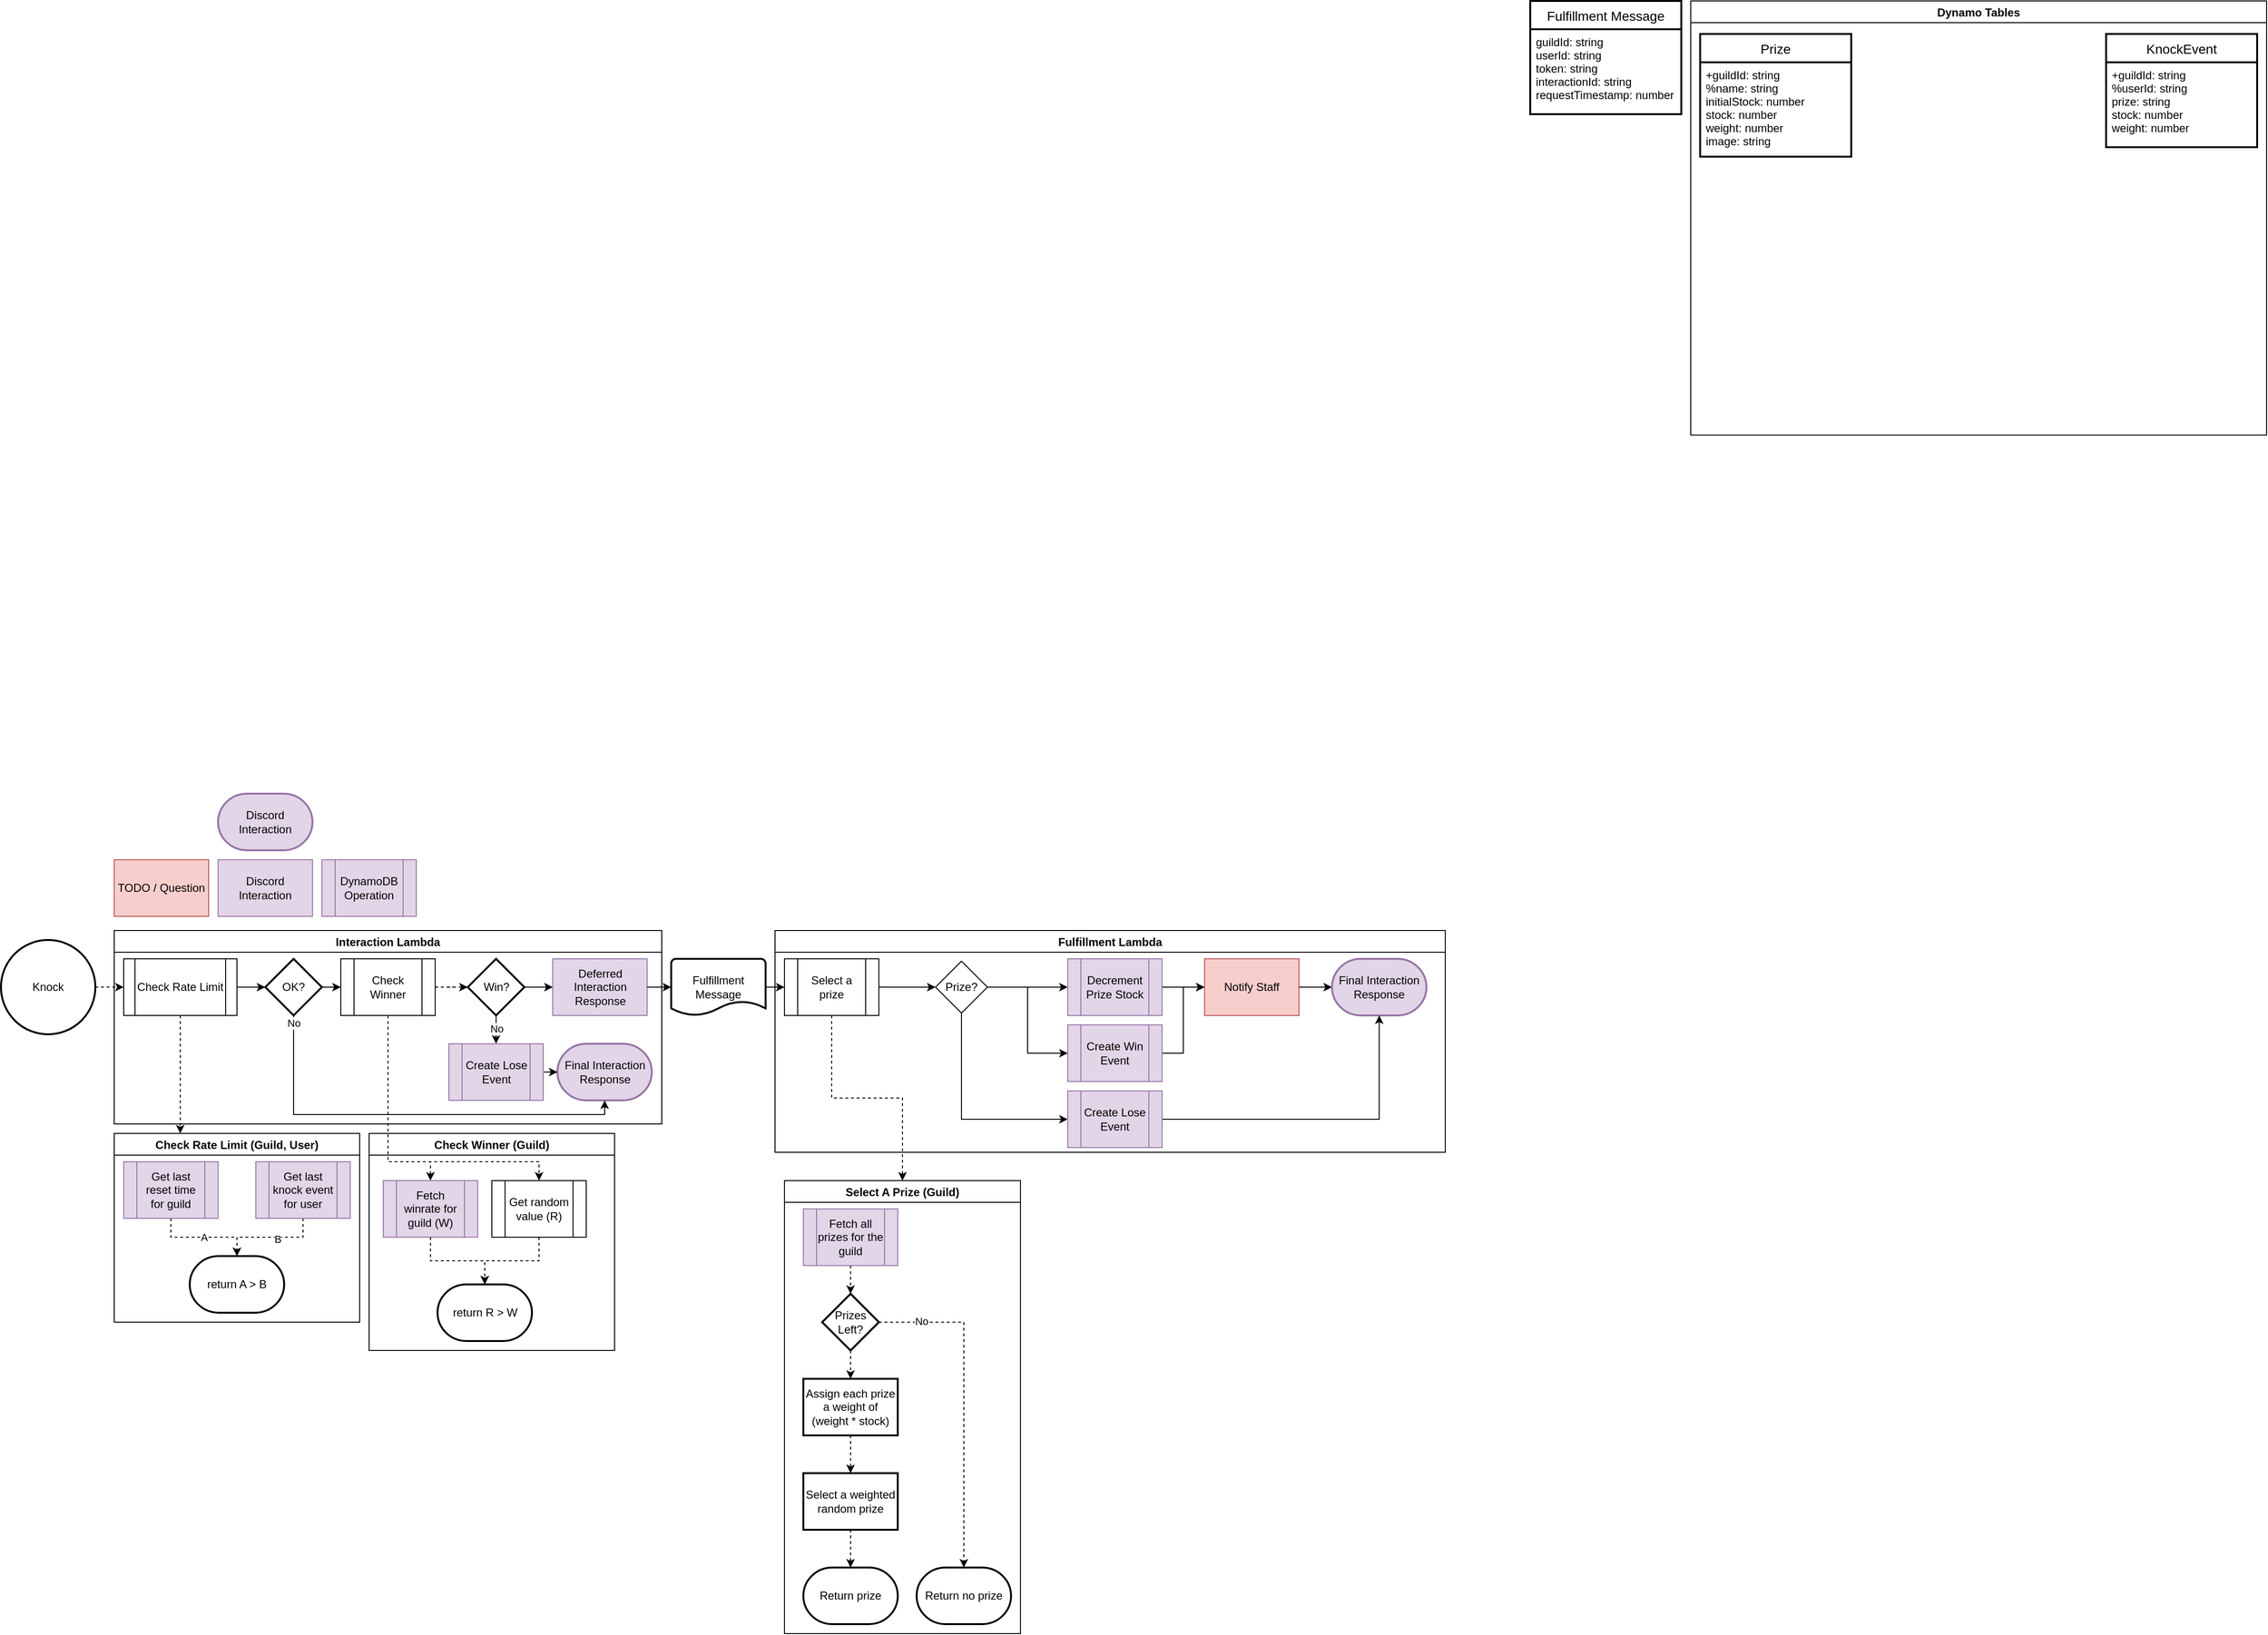 <mxfile version="15.5.1" type="github">
  <diagram id="L7QY4okVQJp5hipJDfsT" name="Page-1">
    <mxGraphModel dx="2622" dy="1222" grid="1" gridSize="10" guides="1" tooltips="1" connect="1" arrows="1" fold="1" page="0" pageScale="1" pageWidth="850" pageHeight="1100" math="0" shadow="0">
      <root>
        <mxCell id="0" />
        <mxCell id="1" parent="0" />
        <mxCell id="FSJdYfOo43uuLk9ThQoz-45" value="DynamoDB Operation" style="verticalLabelPosition=middle;verticalAlign=middle;html=1;shape=process;whiteSpace=wrap;size=0.14;arcSize=6;labelPosition=center;align=center;fillColor=#e1d5e7;strokeColor=#9673a6;" parent="1" vertex="1">
          <mxGeometry x="-850" y="790" width="100" height="60" as="geometry" />
        </mxCell>
        <mxCell id="FSJdYfOo43uuLk9ThQoz-199" style="edgeStyle=orthogonalEdgeStyle;rounded=0;sketch=0;orthogonalLoop=1;jettySize=auto;html=1;exitX=1;exitY=0.5;exitDx=0;exitDy=0;exitPerimeter=0;" parent="1" source="FSJdYfOo43uuLk9ThQoz-47" target="FSJdYfOo43uuLk9ThQoz-112" edge="1">
          <mxGeometry relative="1" as="geometry" />
        </mxCell>
        <mxCell id="FSJdYfOo43uuLk9ThQoz-47" value="Fulfillment Message" style="strokeWidth=2;html=1;shape=mxgraph.flowchart.document2;whiteSpace=wrap;size=0.25;verticalAlign=middle;" parent="1" vertex="1">
          <mxGeometry x="-480" y="895" width="100" height="60" as="geometry" />
        </mxCell>
        <mxCell id="FSJdYfOo43uuLk9ThQoz-57" value="Fulfillment Message" style="swimlane;childLayout=stackLayout;horizontal=1;startSize=30;horizontalStack=0;fontSize=14;fontStyle=0;strokeWidth=2;resizeParent=0;resizeLast=1;shadow=0;dashed=0;align=center;" parent="1" vertex="1">
          <mxGeometry x="430" y="-120" width="160" height="120" as="geometry" />
        </mxCell>
        <mxCell id="FSJdYfOo43uuLk9ThQoz-58" value="guildId: string&#xa;userId: string&#xa;token: string&#xa;interactionId: string&#xa;requestTimestamp: number" style="align=left;strokeColor=none;fillColor=none;spacingLeft=4;fontSize=12;verticalAlign=top;resizable=0;rotatable=0;part=1;" parent="FSJdYfOo43uuLk9ThQoz-57" vertex="1">
          <mxGeometry y="30" width="160" height="90" as="geometry" />
        </mxCell>
        <mxCell id="FSJdYfOo43uuLk9ThQoz-62" value="Interaction Lambda" style="swimlane;verticalAlign=middle;" parent="1" vertex="1">
          <mxGeometry x="-1070" y="865" width="580" height="205" as="geometry">
            <mxRectangle x="-190" y="10" width="140" height="23" as="alternateBounds" />
          </mxGeometry>
        </mxCell>
        <mxCell id="FSJdYfOo43uuLk9ThQoz-140" value="Deferred Interaction Response" style="rounded=0;whiteSpace=wrap;html=1;absoluteArcSize=1;arcSize=14;strokeWidth=1;sketch=0;fillColor=#e1d5e7;strokeColor=#9673a6;" parent="FSJdYfOo43uuLk9ThQoz-62" vertex="1">
          <mxGeometry x="464.5" y="30" width="100" height="60" as="geometry" />
        </mxCell>
        <mxCell id="FSJdYfOo43uuLk9ThQoz-171" style="edgeStyle=orthogonalEdgeStyle;rounded=0;sketch=0;orthogonalLoop=1;jettySize=auto;html=1;exitX=1;exitY=0.5;exitDx=0;exitDy=0;exitPerimeter=0;entryX=0;entryY=0.5;entryDx=0;entryDy=0;" parent="FSJdYfOo43uuLk9ThQoz-62" source="FSJdYfOo43uuLk9ThQoz-15" target="FSJdYfOo43uuLk9ThQoz-140" edge="1">
          <mxGeometry relative="1" as="geometry" />
        </mxCell>
        <mxCell id="FSJdYfOo43uuLk9ThQoz-10" value="Final Interaction Response" style="strokeWidth=2;html=1;shape=mxgraph.flowchart.terminator;whiteSpace=wrap;fillColor=#e1d5e7;strokeColor=#9673a6;" parent="FSJdYfOo43uuLk9ThQoz-62" vertex="1">
          <mxGeometry x="469.5" y="120" width="100" height="60" as="geometry" />
        </mxCell>
        <mxCell id="FSJdYfOo43uuLk9ThQoz-215" style="edgeStyle=orthogonalEdgeStyle;rounded=0;sketch=0;orthogonalLoop=1;jettySize=auto;html=1;exitX=1;exitY=0.5;exitDx=0;exitDy=0;dashed=1;" parent="FSJdYfOo43uuLk9ThQoz-62" source="FSJdYfOo43uuLk9ThQoz-185" target="FSJdYfOo43uuLk9ThQoz-15" edge="1">
          <mxGeometry relative="1" as="geometry" />
        </mxCell>
        <mxCell id="FSJdYfOo43uuLk9ThQoz-185" value="Check Winner" style="verticalLabelPosition=middle;verticalAlign=middle;html=1;shape=process;whiteSpace=wrap;size=0.14;arcSize=6;labelPosition=center;align=center;" parent="FSJdYfOo43uuLk9ThQoz-62" vertex="1">
          <mxGeometry x="240" y="30" width="100" height="60" as="geometry" />
        </mxCell>
        <mxCell id="oSzb1QnaF82HAAy8h1gA-9" style="edgeStyle=orthogonalEdgeStyle;curved=0;rounded=1;sketch=0;orthogonalLoop=1;jettySize=auto;html=1;exitX=0.5;exitY=1;exitDx=0;exitDy=0;exitPerimeter=0;entryX=0.5;entryY=0;entryDx=0;entryDy=0;" edge="1" parent="FSJdYfOo43uuLk9ThQoz-62" source="FSJdYfOo43uuLk9ThQoz-15" target="oSzb1QnaF82HAAy8h1gA-8">
          <mxGeometry relative="1" as="geometry">
            <Array as="points">
              <mxPoint x="404.5" y="100" />
              <mxPoint x="404.5" y="100" />
            </Array>
          </mxGeometry>
        </mxCell>
        <mxCell id="oSzb1QnaF82HAAy8h1gA-11" value="No" style="edgeLabel;html=1;align=center;verticalAlign=middle;resizable=0;points=[];" vertex="1" connectable="0" parent="oSzb1QnaF82HAAy8h1gA-9">
          <mxGeometry x="-0.112" relative="1" as="geometry">
            <mxPoint as="offset" />
          </mxGeometry>
        </mxCell>
        <mxCell id="FSJdYfOo43uuLk9ThQoz-15" value="Win?" style="strokeWidth=2;html=1;shape=mxgraph.flowchart.decision;whiteSpace=wrap;" parent="FSJdYfOo43uuLk9ThQoz-62" vertex="1">
          <mxGeometry x="374.5" y="30" width="60" height="60" as="geometry" />
        </mxCell>
        <mxCell id="oSzb1QnaF82HAAy8h1gA-10" style="edgeStyle=orthogonalEdgeStyle;curved=0;rounded=1;sketch=0;orthogonalLoop=1;jettySize=auto;html=1;exitX=1;exitY=0.5;exitDx=0;exitDy=0;entryX=0;entryY=0.5;entryDx=0;entryDy=0;entryPerimeter=0;" edge="1" parent="FSJdYfOo43uuLk9ThQoz-62" source="oSzb1QnaF82HAAy8h1gA-8" target="FSJdYfOo43uuLk9ThQoz-10">
          <mxGeometry relative="1" as="geometry" />
        </mxCell>
        <mxCell id="oSzb1QnaF82HAAy8h1gA-8" value="Create Lose Event" style="verticalLabelPosition=middle;verticalAlign=middle;html=1;shape=process;whiteSpace=wrap;size=0.14;arcSize=6;labelPosition=center;align=center;fillColor=#e1d5e7;strokeColor=#9673a6;" vertex="1" parent="FSJdYfOo43uuLk9ThQoz-62">
          <mxGeometry x="354.5" y="120" width="100" height="60" as="geometry" />
        </mxCell>
        <mxCell id="oSzb1QnaF82HAAy8h1gA-15" style="edgeStyle=orthogonalEdgeStyle;curved=0;rounded=1;sketch=0;orthogonalLoop=1;jettySize=auto;html=1;exitX=1;exitY=0.5;exitDx=0;exitDy=0;entryX=0;entryY=0.5;entryDx=0;entryDy=0;entryPerimeter=0;" edge="1" parent="FSJdYfOo43uuLk9ThQoz-62" source="oSzb1QnaF82HAAy8h1gA-12" target="oSzb1QnaF82HAAy8h1gA-14">
          <mxGeometry relative="1" as="geometry" />
        </mxCell>
        <mxCell id="oSzb1QnaF82HAAy8h1gA-12" value="Check Rate Limit" style="shape=process;whiteSpace=wrap;html=1;backgroundOutline=1;rounded=0;sketch=0;" vertex="1" parent="FSJdYfOo43uuLk9ThQoz-62">
          <mxGeometry x="10" y="30" width="120" height="60" as="geometry" />
        </mxCell>
        <mxCell id="oSzb1QnaF82HAAy8h1gA-17" style="edgeStyle=orthogonalEdgeStyle;rounded=0;sketch=0;orthogonalLoop=1;jettySize=auto;html=1;exitX=0.5;exitY=1;exitDx=0;exitDy=0;exitPerimeter=0;entryX=0.5;entryY=1;entryDx=0;entryDy=0;entryPerimeter=0;" edge="1" parent="FSJdYfOo43uuLk9ThQoz-62" source="oSzb1QnaF82HAAy8h1gA-14" target="FSJdYfOo43uuLk9ThQoz-10">
          <mxGeometry relative="1" as="geometry">
            <Array as="points">
              <mxPoint x="190" y="195" />
              <mxPoint x="519" y="195" />
            </Array>
          </mxGeometry>
        </mxCell>
        <mxCell id="oSzb1QnaF82HAAy8h1gA-18" value="No" style="edgeLabel;html=1;align=center;verticalAlign=middle;resizable=0;points=[];" vertex="1" connectable="0" parent="oSzb1QnaF82HAAy8h1gA-17">
          <mxGeometry x="-0.964" relative="1" as="geometry">
            <mxPoint as="offset" />
          </mxGeometry>
        </mxCell>
        <mxCell id="oSzb1QnaF82HAAy8h1gA-19" style="edgeStyle=orthogonalEdgeStyle;rounded=0;sketch=0;orthogonalLoop=1;jettySize=auto;html=1;exitX=1;exitY=0.5;exitDx=0;exitDy=0;exitPerimeter=0;" edge="1" parent="FSJdYfOo43uuLk9ThQoz-62" source="oSzb1QnaF82HAAy8h1gA-14" target="FSJdYfOo43uuLk9ThQoz-185">
          <mxGeometry relative="1" as="geometry" />
        </mxCell>
        <mxCell id="oSzb1QnaF82HAAy8h1gA-14" value="OK?" style="strokeWidth=2;html=1;shape=mxgraph.flowchart.decision;whiteSpace=wrap;" vertex="1" parent="FSJdYfOo43uuLk9ThQoz-62">
          <mxGeometry x="160" y="30" width="60" height="60" as="geometry" />
        </mxCell>
        <mxCell id="FSJdYfOo43uuLk9ThQoz-63" value="Fulfillment Lambda" style="swimlane;verticalAlign=middle;" parent="1" vertex="1">
          <mxGeometry x="-370" y="865" width="710" height="235" as="geometry">
            <mxRectangle x="-190" y="620" width="140" height="23" as="alternateBounds" />
          </mxGeometry>
        </mxCell>
        <mxCell id="FSJdYfOo43uuLk9ThQoz-196" style="edgeStyle=orthogonalEdgeStyle;rounded=0;sketch=0;orthogonalLoop=1;jettySize=auto;html=1;exitX=1;exitY=0.5;exitDx=0;exitDy=0;" parent="FSJdYfOo43uuLk9ThQoz-63" source="FSJdYfOo43uuLk9ThQoz-97" target="FSJdYfOo43uuLk9ThQoz-133" edge="1">
          <mxGeometry relative="1" as="geometry" />
        </mxCell>
        <mxCell id="FSJdYfOo43uuLk9ThQoz-97" value="Decrement Prize Stock" style="verticalLabelPosition=middle;verticalAlign=middle;html=1;shape=process;whiteSpace=wrap;size=0.14;arcSize=6;labelPosition=center;align=center;fillColor=#e1d5e7;strokeColor=#9673a6;" parent="FSJdYfOo43uuLk9ThQoz-63" vertex="1">
          <mxGeometry x="310" y="30" width="100" height="60" as="geometry" />
        </mxCell>
        <mxCell id="FSJdYfOo43uuLk9ThQoz-191" style="edgeStyle=orthogonalEdgeStyle;rounded=0;sketch=0;orthogonalLoop=1;jettySize=auto;html=1;exitX=1;exitY=0.5;exitDx=0;exitDy=0;entryX=0;entryY=0.5;entryDx=0;entryDy=0;" parent="FSJdYfOo43uuLk9ThQoz-63" source="FSJdYfOo43uuLk9ThQoz-100" target="FSJdYfOo43uuLk9ThQoz-97" edge="1">
          <mxGeometry relative="1" as="geometry" />
        </mxCell>
        <mxCell id="FSJdYfOo43uuLk9ThQoz-192" style="edgeStyle=orthogonalEdgeStyle;rounded=0;sketch=0;orthogonalLoop=1;jettySize=auto;html=1;exitX=1;exitY=0.5;exitDx=0;exitDy=0;entryX=0;entryY=0.5;entryDx=0;entryDy=0;" parent="FSJdYfOo43uuLk9ThQoz-63" source="FSJdYfOo43uuLk9ThQoz-100" target="FSJdYfOo43uuLk9ThQoz-126" edge="1">
          <mxGeometry relative="1" as="geometry" />
        </mxCell>
        <mxCell id="oSzb1QnaF82HAAy8h1gA-4" style="edgeStyle=orthogonalEdgeStyle;rounded=0;sketch=0;orthogonalLoop=1;jettySize=auto;html=1;exitX=0.5;exitY=1;exitDx=0;exitDy=0;entryX=0;entryY=0.5;entryDx=0;entryDy=0;" edge="1" parent="FSJdYfOo43uuLk9ThQoz-63" source="FSJdYfOo43uuLk9ThQoz-100" target="oSzb1QnaF82HAAy8h1gA-3">
          <mxGeometry relative="1" as="geometry" />
        </mxCell>
        <mxCell id="FSJdYfOo43uuLk9ThQoz-100" value="Prize?" style="rhombus;whiteSpace=wrap;html=1;rounded=0;sketch=0;" parent="FSJdYfOo43uuLk9ThQoz-63" vertex="1">
          <mxGeometry x="170" y="32.5" width="55" height="55" as="geometry" />
        </mxCell>
        <mxCell id="FSJdYfOo43uuLk9ThQoz-190" style="edgeStyle=orthogonalEdgeStyle;rounded=0;sketch=0;orthogonalLoop=1;jettySize=auto;html=1;exitX=1;exitY=0.5;exitDx=0;exitDy=0;entryX=0;entryY=0.5;entryDx=0;entryDy=0;" parent="FSJdYfOo43uuLk9ThQoz-63" source="FSJdYfOo43uuLk9ThQoz-112" target="FSJdYfOo43uuLk9ThQoz-100" edge="1">
          <mxGeometry relative="1" as="geometry" />
        </mxCell>
        <mxCell id="FSJdYfOo43uuLk9ThQoz-112" value="Select a prize" style="verticalLabelPosition=middle;verticalAlign=middle;html=1;shape=process;whiteSpace=wrap;size=0.14;arcSize=6;labelPosition=center;align=center;" parent="FSJdYfOo43uuLk9ThQoz-63" vertex="1">
          <mxGeometry x="10" y="30" width="100" height="60" as="geometry" />
        </mxCell>
        <mxCell id="FSJdYfOo43uuLk9ThQoz-194" style="edgeStyle=orthogonalEdgeStyle;rounded=0;sketch=0;orthogonalLoop=1;jettySize=auto;html=1;exitX=1;exitY=0.5;exitDx=0;exitDy=0;entryX=0;entryY=0.5;entryDx=0;entryDy=0;" parent="FSJdYfOo43uuLk9ThQoz-63" source="FSJdYfOo43uuLk9ThQoz-126" target="FSJdYfOo43uuLk9ThQoz-133" edge="1">
          <mxGeometry relative="1" as="geometry" />
        </mxCell>
        <mxCell id="FSJdYfOo43uuLk9ThQoz-126" value="Create Win Event" style="verticalLabelPosition=middle;verticalAlign=middle;html=1;shape=process;whiteSpace=wrap;size=0.14;arcSize=6;labelPosition=center;align=center;fillColor=#e1d5e7;strokeColor=#9673a6;" parent="FSJdYfOo43uuLk9ThQoz-63" vertex="1">
          <mxGeometry x="310" y="100" width="100" height="60" as="geometry" />
        </mxCell>
        <mxCell id="FSJdYfOo43uuLk9ThQoz-198" style="edgeStyle=orthogonalEdgeStyle;rounded=0;sketch=0;orthogonalLoop=1;jettySize=auto;html=1;exitX=1;exitY=0.5;exitDx=0;exitDy=0;entryX=0;entryY=0.5;entryDx=0;entryDy=0;entryPerimeter=0;" parent="FSJdYfOo43uuLk9ThQoz-63" source="FSJdYfOo43uuLk9ThQoz-133" edge="1">
          <mxGeometry relative="1" as="geometry">
            <mxPoint x="590" y="60" as="targetPoint" />
          </mxGeometry>
        </mxCell>
        <mxCell id="FSJdYfOo43uuLk9ThQoz-133" value="Notify Staff" style="rounded=0;whiteSpace=wrap;html=1;absoluteArcSize=1;arcSize=14;strokeWidth=1;sketch=0;fillColor=#f8cecc;strokeColor=#b85450;" parent="FSJdYfOo43uuLk9ThQoz-63" vertex="1">
          <mxGeometry x="455" y="30" width="100" height="60" as="geometry" />
        </mxCell>
        <mxCell id="FSJdYfOo43uuLk9ThQoz-153" value="Final Interaction Response" style="strokeWidth=2;html=1;shape=mxgraph.flowchart.terminator;whiteSpace=wrap;fillColor=#e1d5e7;strokeColor=#9673a6;" parent="FSJdYfOo43uuLk9ThQoz-63" vertex="1">
          <mxGeometry x="590" y="30" width="100" height="60" as="geometry" />
        </mxCell>
        <mxCell id="oSzb1QnaF82HAAy8h1gA-5" style="edgeStyle=orthogonalEdgeStyle;rounded=0;sketch=0;orthogonalLoop=1;jettySize=auto;html=1;exitX=1;exitY=0.5;exitDx=0;exitDy=0;entryX=0.5;entryY=1;entryDx=0;entryDy=0;entryPerimeter=0;" edge="1" parent="FSJdYfOo43uuLk9ThQoz-63" source="oSzb1QnaF82HAAy8h1gA-3" target="FSJdYfOo43uuLk9ThQoz-153">
          <mxGeometry relative="1" as="geometry" />
        </mxCell>
        <mxCell id="oSzb1QnaF82HAAy8h1gA-3" value="Create Lose Event" style="verticalLabelPosition=middle;verticalAlign=middle;html=1;shape=process;whiteSpace=wrap;size=0.14;arcSize=6;labelPosition=center;align=center;fillColor=#e1d5e7;strokeColor=#9673a6;" vertex="1" parent="FSJdYfOo43uuLk9ThQoz-63">
          <mxGeometry x="310" y="170" width="100" height="60" as="geometry" />
        </mxCell>
        <mxCell id="FSJdYfOo43uuLk9ThQoz-123" value="Dynamo Tables" style="swimlane;rounded=0;sketch=0;" parent="1" vertex="1">
          <mxGeometry x="600" y="-120" width="610" height="460" as="geometry" />
        </mxCell>
        <mxCell id="FSJdYfOo43uuLk9ThQoz-79" value="Prize" style="swimlane;childLayout=stackLayout;horizontal=1;startSize=30;horizontalStack=0;fontSize=14;fontStyle=0;strokeWidth=2;resizeParent=0;resizeLast=1;shadow=0;dashed=0;align=center;" parent="FSJdYfOo43uuLk9ThQoz-123" vertex="1">
          <mxGeometry x="10" y="35" width="160" height="130" as="geometry" />
        </mxCell>
        <mxCell id="FSJdYfOo43uuLk9ThQoz-80" value="+guildId: string&#xa;%name: string&#xa;initialStock: number&#xa;stock: number&#xa;weight: number&#xa;image: string" style="align=left;strokeColor=none;fillColor=none;spacingLeft=4;fontSize=12;verticalAlign=top;resizable=0;rotatable=0;part=1;" parent="FSJdYfOo43uuLk9ThQoz-79" vertex="1">
          <mxGeometry y="30" width="160" height="100" as="geometry" />
        </mxCell>
        <mxCell id="FSJdYfOo43uuLk9ThQoz-119" value="KnockEvent" style="swimlane;childLayout=stackLayout;horizontal=1;startSize=30;horizontalStack=0;fontSize=14;fontStyle=0;strokeWidth=2;resizeParent=0;resizeLast=1;shadow=0;dashed=0;align=center;" parent="FSJdYfOo43uuLk9ThQoz-123" vertex="1">
          <mxGeometry x="440" y="35" width="160" height="120" as="geometry" />
        </mxCell>
        <mxCell id="FSJdYfOo43uuLk9ThQoz-120" value="+guildId: string&#xa;%userId: string&#xa;prize: string&#xa;stock: number&#xa;weight: number&#xa;" style="align=left;strokeColor=none;fillColor=none;spacingLeft=4;fontSize=12;verticalAlign=top;resizable=0;rotatable=0;part=1;" parent="FSJdYfOo43uuLk9ThQoz-119" vertex="1">
          <mxGeometry y="30" width="160" height="90" as="geometry" />
        </mxCell>
        <mxCell id="FSJdYfOo43uuLk9ThQoz-125" value="Discord Interaction" style="strokeWidth=2;html=1;shape=mxgraph.flowchart.terminator;whiteSpace=wrap;verticalAlign=middle;fillColor=#e1d5e7;strokeColor=#9673a6;" parent="1" vertex="1">
          <mxGeometry x="-960" y="720" width="100" height="60" as="geometry" />
        </mxCell>
        <mxCell id="FSJdYfOo43uuLk9ThQoz-137" value="TODO / Question" style="rounded=0;whiteSpace=wrap;html=1;absoluteArcSize=1;arcSize=14;strokeWidth=1;sketch=0;fillColor=#f8cecc;strokeColor=#b85450;" parent="1" vertex="1">
          <mxGeometry x="-1070" y="790" width="100" height="60" as="geometry" />
        </mxCell>
        <mxCell id="FSJdYfOo43uuLk9ThQoz-141" value="Discord Interaction" style="rounded=0;whiteSpace=wrap;html=1;absoluteArcSize=1;arcSize=14;strokeWidth=1;sketch=0;fillColor=#e1d5e7;strokeColor=#9673a6;" parent="1" vertex="1">
          <mxGeometry x="-960" y="790" width="100" height="60" as="geometry" />
        </mxCell>
        <mxCell id="FSJdYfOo43uuLk9ThQoz-173" style="edgeStyle=orthogonalEdgeStyle;rounded=0;sketch=0;orthogonalLoop=1;jettySize=auto;html=1;exitX=1;exitY=0.5;exitDx=0;exitDy=0;entryX=0;entryY=0.5;entryDx=0;entryDy=0;entryPerimeter=0;" parent="1" source="FSJdYfOo43uuLk9ThQoz-140" target="FSJdYfOo43uuLk9ThQoz-47" edge="1">
          <mxGeometry relative="1" as="geometry" />
        </mxCell>
        <mxCell id="FSJdYfOo43uuLk9ThQoz-219" value="Check Winner (Guild)" style="swimlane;rounded=0;sketch=0;strokeWidth=1;fillColor=none;" parent="1" vertex="1">
          <mxGeometry x="-800" y="1080" width="260" height="230" as="geometry" />
        </mxCell>
        <mxCell id="FSJdYfOo43uuLk9ThQoz-37" value="return R &amp;gt; W" style="strokeWidth=2;html=1;shape=mxgraph.flowchart.terminator;whiteSpace=wrap;verticalAlign=middle;" parent="FSJdYfOo43uuLk9ThQoz-219" vertex="1">
          <mxGeometry x="72.5" y="160" width="100" height="60" as="geometry" />
        </mxCell>
        <mxCell id="FSJdYfOo43uuLk9ThQoz-186" value="Fetch winrate for guild (W)" style="verticalLabelPosition=middle;verticalAlign=middle;html=1;shape=process;whiteSpace=wrap;size=0.14;arcSize=6;labelPosition=center;align=center;fillColor=#e1d5e7;strokeColor=#9673a6;" parent="FSJdYfOo43uuLk9ThQoz-219" vertex="1">
          <mxGeometry x="15" y="50" width="100" height="60" as="geometry" />
        </mxCell>
        <mxCell id="FSJdYfOo43uuLk9ThQoz-213" style="edgeStyle=orthogonalEdgeStyle;rounded=0;sketch=0;orthogonalLoop=1;jettySize=auto;html=1;exitX=0.5;exitY=1;exitDx=0;exitDy=0;entryX=0.5;entryY=0;entryDx=0;entryDy=0;entryPerimeter=0;dashed=1;" parent="FSJdYfOo43uuLk9ThQoz-219" source="FSJdYfOo43uuLk9ThQoz-187" target="FSJdYfOo43uuLk9ThQoz-37" edge="1">
          <mxGeometry relative="1" as="geometry" />
        </mxCell>
        <mxCell id="FSJdYfOo43uuLk9ThQoz-187" value="Get random value (R)" style="verticalLabelPosition=middle;verticalAlign=middle;html=1;shape=process;whiteSpace=wrap;size=0.14;arcSize=6;labelPosition=center;align=center;" parent="FSJdYfOo43uuLk9ThQoz-219" vertex="1">
          <mxGeometry x="130" y="50" width="100" height="60" as="geometry" />
        </mxCell>
        <mxCell id="FSJdYfOo43uuLk9ThQoz-189" style="edgeStyle=orthogonalEdgeStyle;rounded=0;sketch=0;orthogonalLoop=1;jettySize=auto;html=1;exitX=0.5;exitY=1;exitDx=0;exitDy=0;entryX=0.5;entryY=0;entryDx=0;entryDy=0;entryPerimeter=0;dashed=1;" parent="FSJdYfOo43uuLk9ThQoz-219" source="FSJdYfOo43uuLk9ThQoz-186" target="FSJdYfOo43uuLk9ThQoz-37" edge="1">
          <mxGeometry relative="1" as="geometry" />
        </mxCell>
        <mxCell id="FSJdYfOo43uuLk9ThQoz-221" value="Select A Prize (Guild)" style="swimlane;rounded=0;sketch=0;strokeWidth=1;fillColor=none;" parent="1" vertex="1">
          <mxGeometry x="-360" y="1130" width="250" height="480" as="geometry" />
        </mxCell>
        <mxCell id="FSJdYfOo43uuLk9ThQoz-92" value="Return prize" style="strokeWidth=2;html=1;shape=mxgraph.flowchart.terminator;whiteSpace=wrap;rounded=0;sketch=0;flipH=1;" parent="FSJdYfOo43uuLk9ThQoz-221" vertex="1">
          <mxGeometry x="20" y="410" width="100" height="60" as="geometry" />
        </mxCell>
        <mxCell id="FSJdYfOo43uuLk9ThQoz-207" style="edgeStyle=orthogonalEdgeStyle;rounded=0;sketch=0;orthogonalLoop=1;jettySize=auto;html=1;exitX=0.5;exitY=1;exitDx=0;exitDy=0;entryX=0.5;entryY=0;entryDx=0;entryDy=0;entryPerimeter=0;dashed=1;" parent="FSJdYfOo43uuLk9ThQoz-221" source="FSJdYfOo43uuLk9ThQoz-84" target="FSJdYfOo43uuLk9ThQoz-92" edge="1">
          <mxGeometry relative="1" as="geometry" />
        </mxCell>
        <mxCell id="FSJdYfOo43uuLk9ThQoz-82" value="Assign each prize a weight of (weight * stock)" style="rounded=0;whiteSpace=wrap;html=1;absoluteArcSize=1;arcSize=14;strokeWidth=2;sketch=0;" parent="FSJdYfOo43uuLk9ThQoz-221" vertex="1">
          <mxGeometry x="20" y="210" width="100" height="60" as="geometry" />
        </mxCell>
        <mxCell id="FSJdYfOo43uuLk9ThQoz-203" style="edgeStyle=orthogonalEdgeStyle;rounded=0;sketch=0;orthogonalLoop=1;jettySize=auto;html=1;exitX=0.5;exitY=1;exitDx=0;exitDy=0;exitPerimeter=0;entryX=0.5;entryY=0;entryDx=0;entryDy=0;dashed=1;" parent="FSJdYfOo43uuLk9ThQoz-221" source="FSJdYfOo43uuLk9ThQoz-86" target="FSJdYfOo43uuLk9ThQoz-82" edge="1">
          <mxGeometry relative="1" as="geometry" />
        </mxCell>
        <mxCell id="FSJdYfOo43uuLk9ThQoz-86" value="Prizes Left?" style="strokeWidth=2;html=1;shape=mxgraph.flowchart.decision;whiteSpace=wrap;rounded=0;sketch=0;" parent="FSJdYfOo43uuLk9ThQoz-221" vertex="1">
          <mxGeometry x="40" y="120" width="60" height="60" as="geometry" />
        </mxCell>
        <mxCell id="FSJdYfOo43uuLk9ThQoz-205" style="edgeStyle=orthogonalEdgeStyle;rounded=0;sketch=0;orthogonalLoop=1;jettySize=auto;html=1;exitX=0.5;exitY=1;exitDx=0;exitDy=0;entryX=0.5;entryY=0;entryDx=0;entryDy=0;entryPerimeter=0;dashed=1;" parent="FSJdYfOo43uuLk9ThQoz-221" source="FSJdYfOo43uuLk9ThQoz-77" target="FSJdYfOo43uuLk9ThQoz-86" edge="1">
          <mxGeometry relative="1" as="geometry" />
        </mxCell>
        <mxCell id="FSJdYfOo43uuLk9ThQoz-91" value="Return no prize" style="strokeWidth=2;html=1;shape=mxgraph.flowchart.terminator;whiteSpace=wrap;rounded=0;sketch=0;" parent="FSJdYfOo43uuLk9ThQoz-221" vertex="1">
          <mxGeometry x="140" y="410" width="100" height="60" as="geometry" />
        </mxCell>
        <mxCell id="FSJdYfOo43uuLk9ThQoz-201" style="edgeStyle=orthogonalEdgeStyle;rounded=0;sketch=0;orthogonalLoop=1;jettySize=auto;html=1;exitX=1;exitY=0.5;exitDx=0;exitDy=0;exitPerimeter=0;entryX=0.5;entryY=0;entryDx=0;entryDy=0;entryPerimeter=0;dashed=1;" parent="FSJdYfOo43uuLk9ThQoz-221" source="FSJdYfOo43uuLk9ThQoz-86" target="FSJdYfOo43uuLk9ThQoz-91" edge="1">
          <mxGeometry relative="1" as="geometry" />
        </mxCell>
        <mxCell id="FSJdYfOo43uuLk9ThQoz-202" value="No" style="edgeLabel;html=1;align=center;verticalAlign=middle;resizable=0;points=[];" parent="FSJdYfOo43uuLk9ThQoz-201" vertex="1" connectable="0">
          <mxGeometry x="-0.743" y="1" relative="1" as="geometry">
            <mxPoint as="offset" />
          </mxGeometry>
        </mxCell>
        <mxCell id="FSJdYfOo43uuLk9ThQoz-77" value="Fetch all prizes for the guild" style="verticalLabelPosition=middle;verticalAlign=middle;html=1;shape=process;whiteSpace=wrap;size=0.14;arcSize=6;labelPosition=center;align=center;fillColor=#e1d5e7;strokeColor=#9673a6;" parent="FSJdYfOo43uuLk9ThQoz-221" vertex="1">
          <mxGeometry x="20" y="30" width="100" height="60" as="geometry" />
        </mxCell>
        <mxCell id="FSJdYfOo43uuLk9ThQoz-84" value="Select a weighted random prize" style="rounded=0;whiteSpace=wrap;html=1;absoluteArcSize=1;arcSize=14;strokeWidth=2;sketch=0;" parent="FSJdYfOo43uuLk9ThQoz-221" vertex="1">
          <mxGeometry x="20" y="310" width="100" height="60" as="geometry" />
        </mxCell>
        <mxCell id="FSJdYfOo43uuLk9ThQoz-206" style="edgeStyle=orthogonalEdgeStyle;rounded=0;sketch=0;orthogonalLoop=1;jettySize=auto;html=1;exitX=0.5;exitY=1;exitDx=0;exitDy=0;entryX=0.5;entryY=0;entryDx=0;entryDy=0;dashed=1;" parent="FSJdYfOo43uuLk9ThQoz-221" source="FSJdYfOo43uuLk9ThQoz-82" target="FSJdYfOo43uuLk9ThQoz-84" edge="1">
          <mxGeometry relative="1" as="geometry" />
        </mxCell>
        <mxCell id="FSJdYfOo43uuLk9ThQoz-208" value="Prizes Left?" style="strokeWidth=2;html=1;shape=mxgraph.flowchart.decision;whiteSpace=wrap;rounded=0;sketch=0;" parent="FSJdYfOo43uuLk9ThQoz-221" vertex="1">
          <mxGeometry x="40" y="120" width="60" height="60" as="geometry" />
        </mxCell>
        <mxCell id="FSJdYfOo43uuLk9ThQoz-222" style="edgeStyle=orthogonalEdgeStyle;rounded=0;sketch=0;orthogonalLoop=1;jettySize=auto;html=1;exitX=0.5;exitY=1;exitDx=0;exitDy=0;dashed=1;" parent="1" source="FSJdYfOo43uuLk9ThQoz-112" target="FSJdYfOo43uuLk9ThQoz-221" edge="1">
          <mxGeometry relative="1" as="geometry" />
        </mxCell>
        <mxCell id="oSzb1QnaF82HAAy8h1gA-28" style="edgeStyle=orthogonalEdgeStyle;rounded=0;sketch=0;orthogonalLoop=1;jettySize=auto;html=1;exitX=1;exitY=0.5;exitDx=0;exitDy=0;exitPerimeter=0;entryX=0;entryY=0.5;entryDx=0;entryDy=0;dashed=1;" edge="1" parent="1" source="oSzb1QnaF82HAAy8h1gA-6" target="oSzb1QnaF82HAAy8h1gA-12">
          <mxGeometry relative="1" as="geometry" />
        </mxCell>
        <mxCell id="oSzb1QnaF82HAAy8h1gA-6" value="Knock" style="strokeWidth=2;html=1;shape=mxgraph.flowchart.start_2;whiteSpace=wrap;rounded=0;sketch=0;fillColor=none;" vertex="1" parent="1">
          <mxGeometry x="-1190" y="875" width="100" height="100" as="geometry" />
        </mxCell>
        <mxCell id="oSzb1QnaF82HAAy8h1gA-21" value="Check Rate Limit (Guild, User)" style="swimlane;rounded=0;sketch=0;strokeWidth=1;fillColor=none;" vertex="1" parent="1">
          <mxGeometry x="-1070" y="1080" width="260" height="200" as="geometry" />
        </mxCell>
        <mxCell id="oSzb1QnaF82HAAy8h1gA-24" style="edgeStyle=orthogonalEdgeStyle;rounded=0;sketch=0;orthogonalLoop=1;jettySize=auto;html=1;exitX=0.5;exitY=1;exitDx=0;exitDy=0;entryX=0.5;entryY=0;entryDx=0;entryDy=0;entryPerimeter=0;dashed=1;" edge="1" parent="oSzb1QnaF82HAAy8h1gA-21" target="oSzb1QnaF82HAAy8h1gA-22">
          <mxGeometry relative="1" as="geometry">
            <mxPoint x="180" y="110" as="sourcePoint" />
          </mxGeometry>
        </mxCell>
        <mxCell id="oSzb1QnaF82HAAy8h1gA-26" style="edgeStyle=orthogonalEdgeStyle;rounded=0;sketch=0;orthogonalLoop=1;jettySize=auto;html=1;exitX=0.5;exitY=1;exitDx=0;exitDy=0;entryX=0.5;entryY=0;entryDx=0;entryDy=0;entryPerimeter=0;dashed=1;" edge="1" parent="oSzb1QnaF82HAAy8h1gA-21" target="oSzb1QnaF82HAAy8h1gA-22">
          <mxGeometry relative="1" as="geometry">
            <mxPoint x="65" y="110" as="sourcePoint" />
          </mxGeometry>
        </mxCell>
        <mxCell id="oSzb1QnaF82HAAy8h1gA-47" value="A" style="edgeStyle=orthogonalEdgeStyle;rounded=0;sketch=0;orthogonalLoop=1;jettySize=auto;html=1;exitX=0.5;exitY=1;exitDx=0;exitDy=0;dashed=1;" edge="1" parent="oSzb1QnaF82HAAy8h1gA-21" source="oSzb1QnaF82HAAy8h1gA-30" target="oSzb1QnaF82HAAy8h1gA-46">
          <mxGeometry relative="1" as="geometry" />
        </mxCell>
        <mxCell id="oSzb1QnaF82HAAy8h1gA-30" value="Get last reset time for guild" style="verticalLabelPosition=middle;verticalAlign=middle;html=1;shape=process;whiteSpace=wrap;size=0.14;arcSize=6;labelPosition=center;align=center;fillColor=#e1d5e7;strokeColor=#9673a6;" vertex="1" parent="oSzb1QnaF82HAAy8h1gA-21">
          <mxGeometry x="10" y="30" width="100" height="60" as="geometry" />
        </mxCell>
        <mxCell id="oSzb1QnaF82HAAy8h1gA-48" style="edgeStyle=orthogonalEdgeStyle;rounded=0;sketch=0;orthogonalLoop=1;jettySize=auto;html=1;exitX=0.5;exitY=1;exitDx=0;exitDy=0;entryX=0.5;entryY=0;entryDx=0;entryDy=0;entryPerimeter=0;dashed=1;" edge="1" parent="oSzb1QnaF82HAAy8h1gA-21" source="oSzb1QnaF82HAAy8h1gA-31" target="oSzb1QnaF82HAAy8h1gA-46">
          <mxGeometry relative="1" as="geometry" />
        </mxCell>
        <mxCell id="oSzb1QnaF82HAAy8h1gA-49" value="B" style="edgeLabel;html=1;align=center;verticalAlign=middle;resizable=0;points=[];" vertex="1" connectable="0" parent="oSzb1QnaF82HAAy8h1gA-48">
          <mxGeometry x="-0.138" y="2" relative="1" as="geometry">
            <mxPoint as="offset" />
          </mxGeometry>
        </mxCell>
        <mxCell id="oSzb1QnaF82HAAy8h1gA-31" value="Get last knock event for user" style="verticalLabelPosition=middle;verticalAlign=middle;html=1;shape=process;whiteSpace=wrap;size=0.14;arcSize=6;labelPosition=center;align=center;fillColor=#e1d5e7;strokeColor=#9673a6;" vertex="1" parent="oSzb1QnaF82HAAy8h1gA-21">
          <mxGeometry x="150" y="30" width="100" height="60" as="geometry" />
        </mxCell>
        <mxCell id="oSzb1QnaF82HAAy8h1gA-46" value="return A &amp;gt; B" style="strokeWidth=2;html=1;shape=mxgraph.flowchart.terminator;whiteSpace=wrap;verticalAlign=middle;" vertex="1" parent="oSzb1QnaF82HAAy8h1gA-21">
          <mxGeometry x="80" y="130" width="100" height="60" as="geometry" />
        </mxCell>
        <mxCell id="oSzb1QnaF82HAAy8h1gA-51" style="edgeStyle=orthogonalEdgeStyle;rounded=0;sketch=0;orthogonalLoop=1;jettySize=auto;html=1;exitX=0.5;exitY=1;exitDx=0;exitDy=0;dashed=1;" edge="1" parent="1" source="FSJdYfOo43uuLk9ThQoz-185" target="FSJdYfOo43uuLk9ThQoz-186">
          <mxGeometry relative="1" as="geometry">
            <Array as="points">
              <mxPoint x="-780" y="1110" />
              <mxPoint x="-735" y="1110" />
            </Array>
          </mxGeometry>
        </mxCell>
        <mxCell id="oSzb1QnaF82HAAy8h1gA-52" style="edgeStyle=orthogonalEdgeStyle;rounded=0;sketch=0;orthogonalLoop=1;jettySize=auto;html=1;exitX=0.5;exitY=1;exitDx=0;exitDy=0;dashed=1;" edge="1" parent="1" source="FSJdYfOo43uuLk9ThQoz-185" target="FSJdYfOo43uuLk9ThQoz-187">
          <mxGeometry relative="1" as="geometry">
            <Array as="points">
              <mxPoint x="-780" y="1110" />
              <mxPoint x="-620" y="1110" />
            </Array>
          </mxGeometry>
        </mxCell>
        <mxCell id="oSzb1QnaF82HAAy8h1gA-53" style="edgeStyle=orthogonalEdgeStyle;rounded=0;sketch=0;orthogonalLoop=1;jettySize=auto;html=1;exitX=0.5;exitY=1;exitDx=0;exitDy=0;entryX=0.269;entryY=0;entryDx=0;entryDy=0;entryPerimeter=0;dashed=1;" edge="1" parent="1" source="oSzb1QnaF82HAAy8h1gA-12" target="oSzb1QnaF82HAAy8h1gA-21">
          <mxGeometry relative="1" as="geometry" />
        </mxCell>
      </root>
    </mxGraphModel>
  </diagram>
</mxfile>
